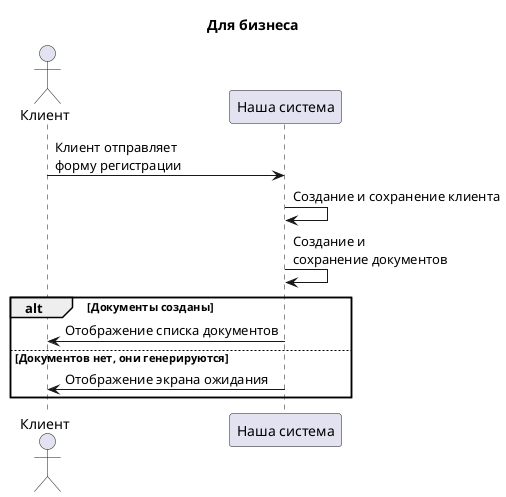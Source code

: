 @startuml Широкая диаграмма

title Для бизнеса

'__ АКТОРЫ __
actor "Клиент" as Client
participant "Наша система" as System

'__ ВЗАИМОДЕЙСТВИЕ __
Client -> System : Клиент отправляет \nформу регистрации
System -> System : Создание и сохранение клиента
System -> System : Создание и \nсохранение документов
alt Документы созданы
    System -> Client : Отображение списка документов
else Документов нет, они генерируются
    System -> Client : Отображение экрана ожидания
end


@enduml